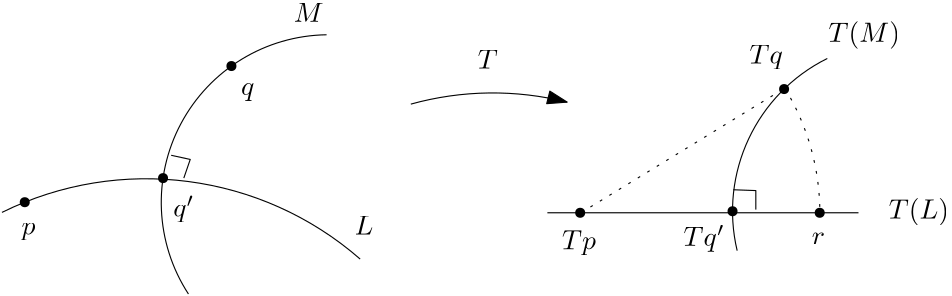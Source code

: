 <?xml version="1.0"?>
<!DOCTYPE ipe SYSTEM "ipe.dtd">
<ipe version="70218" creator="Ipe 7.2.20">
<info created="D:20201031135108" modified="D:20201031135719"/>
<ipestyle name="basic">
<symbol name="arrow/arc(spx)">
<path stroke="sym-stroke" fill="sym-stroke" pen="sym-pen">
0 0 m
-1 0.333 l
-1 -0.333 l
h
</path>
</symbol>
<symbol name="arrow/farc(spx)">
<path stroke="sym-stroke" fill="white" pen="sym-pen">
0 0 m
-1 0.333 l
-1 -0.333 l
h
</path>
</symbol>
<symbol name="arrow/ptarc(spx)">
<path stroke="sym-stroke" fill="sym-stroke" pen="sym-pen">
0 0 m
-1 0.333 l
-0.8 0 l
-1 -0.333 l
h
</path>
</symbol>
<symbol name="arrow/fptarc(spx)">
<path stroke="sym-stroke" fill="white" pen="sym-pen">
0 0 m
-1 0.333 l
-0.8 0 l
-1 -0.333 l
h
</path>
</symbol>
<symbol name="mark/circle(sx)" transformations="translations">
<path fill="sym-stroke">
0.6 0 0 0.6 0 0 e
0.4 0 0 0.4 0 0 e
</path>
</symbol>
<symbol name="mark/disk(sx)" transformations="translations">
<path fill="sym-stroke">
0.6 0 0 0.6 0 0 e
</path>
</symbol>
<symbol name="mark/fdisk(sfx)" transformations="translations">
<group>
<path fill="sym-fill">
0.5 0 0 0.5 0 0 e
</path>
<path fill="sym-stroke" fillrule="eofill">
0.6 0 0 0.6 0 0 e
0.4 0 0 0.4 0 0 e
</path>
</group>
</symbol>
<symbol name="mark/box(sx)" transformations="translations">
<path fill="sym-stroke" fillrule="eofill">
-0.6 -0.6 m
0.6 -0.6 l
0.6 0.6 l
-0.6 0.6 l
h
-0.4 -0.4 m
0.4 -0.4 l
0.4 0.4 l
-0.4 0.4 l
h
</path>
</symbol>
<symbol name="mark/square(sx)" transformations="translations">
<path fill="sym-stroke">
-0.6 -0.6 m
0.6 -0.6 l
0.6 0.6 l
-0.6 0.6 l
h
</path>
</symbol>
<symbol name="mark/fsquare(sfx)" transformations="translations">
<group>
<path fill="sym-fill">
-0.5 -0.5 m
0.5 -0.5 l
0.5 0.5 l
-0.5 0.5 l
h
</path>
<path fill="sym-stroke" fillrule="eofill">
-0.6 -0.6 m
0.6 -0.6 l
0.6 0.6 l
-0.6 0.6 l
h
-0.4 -0.4 m
0.4 -0.4 l
0.4 0.4 l
-0.4 0.4 l
h
</path>
</group>
</symbol>
<symbol name="mark/cross(sx)" transformations="translations">
<group>
<path fill="sym-stroke">
-0.43 -0.57 m
0.57 0.43 l
0.43 0.57 l
-0.57 -0.43 l
h
</path>
<path fill="sym-stroke">
-0.43 0.57 m
0.57 -0.43 l
0.43 -0.57 l
-0.57 0.43 l
h
</path>
</group>
</symbol>
<symbol name="arrow/fnormal(spx)">
<path stroke="sym-stroke" fill="white" pen="sym-pen">
0 0 m
-1 0.333 l
-1 -0.333 l
h
</path>
</symbol>
<symbol name="arrow/pointed(spx)">
<path stroke="sym-stroke" fill="sym-stroke" pen="sym-pen">
0 0 m
-1 0.333 l
-0.8 0 l
-1 -0.333 l
h
</path>
</symbol>
<symbol name="arrow/fpointed(spx)">
<path stroke="sym-stroke" fill="white" pen="sym-pen">
0 0 m
-1 0.333 l
-0.8 0 l
-1 -0.333 l
h
</path>
</symbol>
<symbol name="arrow/linear(spx)">
<path stroke="sym-stroke" pen="sym-pen">
-1 0.333 m
0 0 l
-1 -0.333 l
</path>
</symbol>
<symbol name="arrow/fdouble(spx)">
<path stroke="sym-stroke" fill="white" pen="sym-pen">
0 0 m
-1 0.333 l
-1 -0.333 l
h
-1 0 m
-2 0.333 l
-2 -0.333 l
h
</path>
</symbol>
<symbol name="arrow/double(spx)">
<path stroke="sym-stroke" fill="sym-stroke" pen="sym-pen">
0 0 m
-1 0.333 l
-1 -0.333 l
h
-1 0 m
-2 0.333 l
-2 -0.333 l
h
</path>
</symbol>
<symbol name="arrow/mid-normal(spx)">
<path stroke="sym-stroke" fill="sym-stroke" pen="sym-pen">
0.5 0 m
-0.5 0.333 l
-0.5 -0.333 l
h
</path>
</symbol>
<symbol name="arrow/mid-fnormal(spx)">
<path stroke="sym-stroke" fill="white" pen="sym-pen">
0.5 0 m
-0.5 0.333 l
-0.5 -0.333 l
h
</path>
</symbol>
<symbol name="arrow/mid-pointed(spx)">
<path stroke="sym-stroke" fill="sym-stroke" pen="sym-pen">
0.5 0 m
-0.5 0.333 l
-0.3 0 l
-0.5 -0.333 l
h
</path>
</symbol>
<symbol name="arrow/mid-fpointed(spx)">
<path stroke="sym-stroke" fill="white" pen="sym-pen">
0.5 0 m
-0.5 0.333 l
-0.3 0 l
-0.5 -0.333 l
h
</path>
</symbol>
<symbol name="arrow/mid-double(spx)">
<path stroke="sym-stroke" fill="sym-stroke" pen="sym-pen">
1 0 m
0 0.333 l
0 -0.333 l
h
0 0 m
-1 0.333 l
-1 -0.333 l
h
</path>
</symbol>
<symbol name="arrow/mid-fdouble(spx)">
<path stroke="sym-stroke" fill="white" pen="sym-pen">
1 0 m
0 0.333 l
0 -0.333 l
h
0 0 m
-1 0.333 l
-1 -0.333 l
h
</path>
</symbol>
<pen name="heavier" value="0.8"/>
<pen name="fat" value="1.2"/>
<pen name="ultrafat" value="2"/>
<symbolsize name="large" value="5"/>
<symbolsize name="small" value="2"/>
<symbolsize name="tiny" value="1.1"/>
<arrowsize name="large" value="10"/>
<arrowsize name="small" value="5"/>
<arrowsize name="tiny" value="3"/>
<color name="red" value="1 0 0"/>
<color name="blue" value="0 0 1"/>
<color name="green" value="0 1 0"/>
<color name="yellow" value="1 1 0"/>
<color name="orange" value="1 0.647 0"/>
<color name="gold" value="1 0.843 0"/>
<color name="purple" value="0.627 0.125 0.941"/>
<color name="gray" value="0.745"/>
<color name="brown" value="0.647 0.165 0.165"/>
<color name="navy" value="0 0 0.502"/>
<color name="pink" value="1 0.753 0.796"/>
<color name="seagreen" value="0.18 0.545 0.341"/>
<color name="turquoise" value="0.251 0.878 0.816"/>
<color name="violet" value="0.933 0.51 0.933"/>
<color name="darkblue" value="0 0 0.545"/>
<color name="darkcyan" value="0 0.545 0.545"/>
<color name="darkgray" value="0.663"/>
<color name="darkgreen" value="0 0.392 0"/>
<color name="darkmagenta" value="0.545 0 0.545"/>
<color name="darkorange" value="1 0.549 0"/>
<color name="darkred" value="0.545 0 0"/>
<color name="lightblue" value="0.678 0.847 0.902"/>
<color name="lightcyan" value="0.878 1 1"/>
<color name="lightgray" value="0.827"/>
<color name="lightgreen" value="0.565 0.933 0.565"/>
<color name="lightyellow" value="1 1 0.878"/>
<dashstyle name="dotted" value="[1 3] 0"/>
<dashstyle name="dashed" value="[4] 0"/>
<dashstyle name="dash dotted" value="[4 2 1 2] 0"/>
<dashstyle name="dash dot dotted" value="[4 2 1 2 1 2] 0"/>
<textsize name="large" value="\large"/>
<textsize name="Large" value="\Large"/>
<textsize name="LARGE" value="\LARGE"/>
<textsize name="huge" value="\huge"/>
<textsize name="Huge" value="\Huge"/>
<textsize name="small" value="\small"/>
<textsize name="footnote" value="\footnotesize"/>
<textsize name="tiny" value="\tiny"/>
<textstyle name="center" begin="\begin{center}" end="\end{center}"/>
<textstyle name="itemize" begin="\begin{itemize}" end="\end{itemize}"/>
<textstyle name="item" begin="\begin{itemize}\item{}" end="\end{itemize}"/>
<gridsize name="4 pts" value="4"/>
<gridsize name="8 pts (~3 mm)" value="8"/>
<gridsize name="16 pts (~6 mm)" value="16"/>
<gridsize name="32 pts (~12 mm)" value="32"/>
<gridsize name="10 pts (~3.5 mm)" value="10"/>
<gridsize name="20 pts (~7 mm)" value="20"/>
<gridsize name="14 pts (~5 mm)" value="14"/>
<gridsize name="28 pts (~10 mm)" value="28"/>
<gridsize name="56 pts (~20 mm)" value="56"/>
<anglesize name="90 deg" value="90"/>
<anglesize name="60 deg" value="60"/>
<anglesize name="45 deg" value="45"/>
<anglesize name="30 deg" value="30"/>
<anglesize name="22.5 deg" value="22.5"/>
<opacity name="10%" value="0.1"/>
<opacity name="30%" value="0.3"/>
<opacity name="50%" value="0.5"/>
<opacity name="75%" value="0.75"/>
<tiling name="falling" angle="-60" step="4" width="1"/>
<tiling name="rising" angle="30" step="4" width="1"/>
</ipestyle>
<page>
<layer name="alpha"/>
<view layers="alpha" active="alpha"/>
<path layer="alpha" stroke="black">
75.6463 368.139 m
117.2 0 0 -117.2 127.526 263.047 204.601 351.338 a
</path>
<path stroke="black">
192.507 432.085 m
60.3782 0 0 60.3782 193.377 371.713 142.785 338.759 a
</path>
<use name="mark/disk(sx)" pos="83.8571 371.808" size="normal" stroke="black"/>
<use name="mark/disk(sx)" pos="158.257 420.826" size="normal" stroke="black"/>
<use name="mark/disk(sx)" pos="133.639 380.48" size="normal" stroke="black"/>
<text transformations="translations" pos="82.6414 360.132" stroke="black" type="label" width="5.012" height="4.297" depth="1.93" valign="baseline" style="math">p</text>
<text matrix="1 0 0 1 -11.7991 -7.75073" transformations="translations" pos="173.464 418.155" stroke="black" type="label" width="4.805" height="4.297" depth="1.93" valign="baseline" style="math">q</text>
<text matrix="1 0 0 1 -3.85343 -2.99061" transformations="translations" pos="141.159 369.613" stroke="black" type="label" width="7.6" height="7.497" depth="1.93" valign="baseline" style="math">q&apos;</text>
<text matrix="1 0 0 1 2.48608 -6.11772" transformations="translations" pos="200.094 366.284" stroke="black" type="label" width="6.78" height="6.808" depth="0" valign="baseline" style="math">L</text>
<text matrix="1 0 0 1 -7.24864 -2.40809" transformations="translations" pos="187.971 439.202" stroke="black" type="label" width="10.751" height="6.808" depth="0" valign="baseline" style="math">M</text>
<path matrix="1 0 0 1 -1.3576 -2.35691" stroke="black">
137.932 391.052 m
144.789 389.563 l
142.473 382.838 l
</path>
<path stroke="black">
272 368 m
384 368 l
</path>
<path matrix="1 0 0 1 22.114 1.28935" stroke="black">
350.661 422.262 m
61.373 0 0 61.373 377.92 367.275 318.212 353.074 a
</path>
<use name="mark/disk(sx)" pos="283.814 368" size="normal" stroke="black"/>
<use name="mark/disk(sx)" pos="357.221 412.539" size="normal" stroke="black"/>
<use name="mark/disk(sx)" pos="338.661 368.553" size="normal" stroke="black"/>
<path stroke="black" dash="dotted">
357.517 412.825 m
86.1716 0 0 -86.1716 283.922 368 370.093 368 a
</path>
<path stroke="black" dash="dotted">
284.073 368 m
357.711 413.011 l
357.298 412.613 l
</path>
<use name="mark/disk(sx)" pos="370.042 368" size="normal" stroke="black"/>
<text matrix="1 0 0 1 -3.34159 -0.14624" transformations="translations" pos="280.565 354.977" stroke="black" type="label" width="12.218" height="6.815" depth="1.93" valign="baseline" style="math">Tp</text>
<text matrix="1 0 0 1 -3.05642 -3.42202" transformations="translations" pos="347.79 425.121" stroke="black" type="label" width="12.011" height="6.815" depth="1.93" valign="baseline" style="math">Tq</text>
<text matrix="1 0 0 1 -12.389 1.4624" transformations="translations" pos="385.627 428.141" stroke="black" type="label" width="25.706" height="7.473" depth="2.49" valign="baseline" style="math">T(M)</text>
<text transformations="translations" pos="394.896 365.97" stroke="black" type="label" width="21.735" height="7.473" depth="2.49" valign="baseline" style="math">T(L)</text>
<text matrix="1 0 0 1 -3.23678 1.22354" transformations="translations" pos="324.262 354.877" stroke="black" type="label" width="14.806" height="7.497" depth="1.93" valign="baseline" style="math">Tq&apos;</text>
<text matrix="1 0 0 1 -3.24166 3.89486" transformations="translations" pos="370.457 352.689" stroke="black" type="label" width="4.771" height="4.289" depth="0" valign="baseline" style="math">r</text>
<path stroke="black" arrow="normal/normal">
222.842 407.117 m
110.121 0 0 -110.121 252.343 301.021 279.115 407.838 a
</path>
<text matrix="1 0 0 1 1.25523 -4.84299" transformations="translations" pos="245.66 424.746" stroke="black" type="label" width="7.206" height="6.808" depth="0" valign="baseline" style="math">T</text>
<path matrix="1 0 0 1 -1.26985 -1.34541" stroke="black">
340.207 377.635 m
348.311 377.34 l
348.311 370.486 l
</path>
</page>
</ipe>
